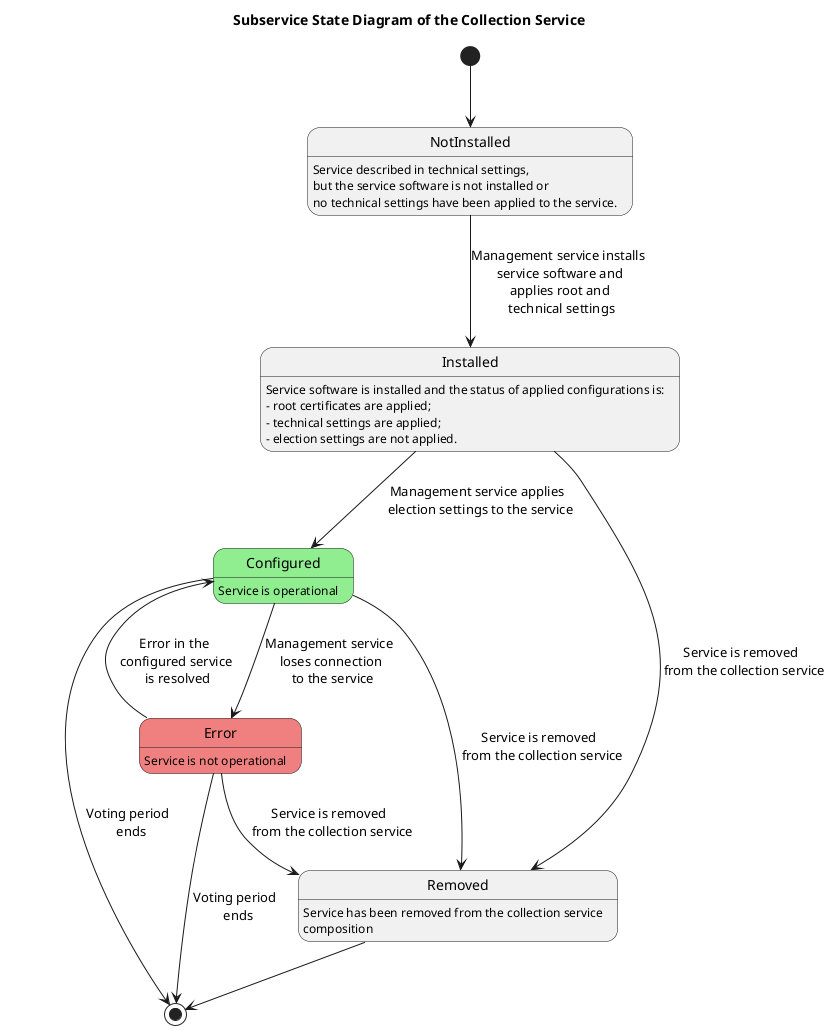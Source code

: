 @startuml

Title Subservice State Diagram of the Collection Service

skinparam state {
  BackgroundColor<<OK>> LightGreen
  BackgroundColor<<Invalid>> LightCoral
}

state NotInstalled
state Installed
state Configured <<OK>>
state Error <<Invalid>>
state Removed

NotInstalled: Service described in technical settings,
NotInstalled: but the service software is not installed or
NotInstalled: no technical settings have been applied to the service.

Installed : Service software is installed and the status of applied configurations is:
Installed : - root certificates are applied;
Installed : - technical settings are applied;
Installed : - election settings are not applied.

Configured : Service is operational

Error : Service is not operational

Removed : Service has been removed from the collection service
Removed : composition

[*] --> NotInstalled

NotInstalled --> Installed : Management service installs \n service software and \n applies root and \n technical settings

Installed --> Configured : Management service applies \n election settings to the service
Installed --> Removed : Service is removed \n from the collection service

Configured --> Error : Management service \n loses connection \n to the service
Configured --> Removed : Service is removed \n from the collection service

Error --> Configured : Error in the \n configured service \n is resolved
Error --> Removed : Service is removed \n from the collection service
Error --> [*] : Voting period \n ends

Configured --> [*] : Voting period \n ends

Removed --> [*]

@enduml

